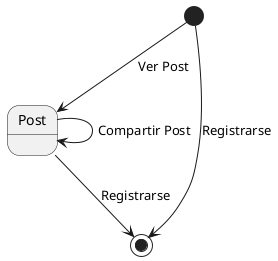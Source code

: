 @startuml
[*] --> Post: Ver Post
[*] --> [*] : Registrarse
Post --> Post: Compartir Post
Post --> [*]: Registrarse
@enduml 